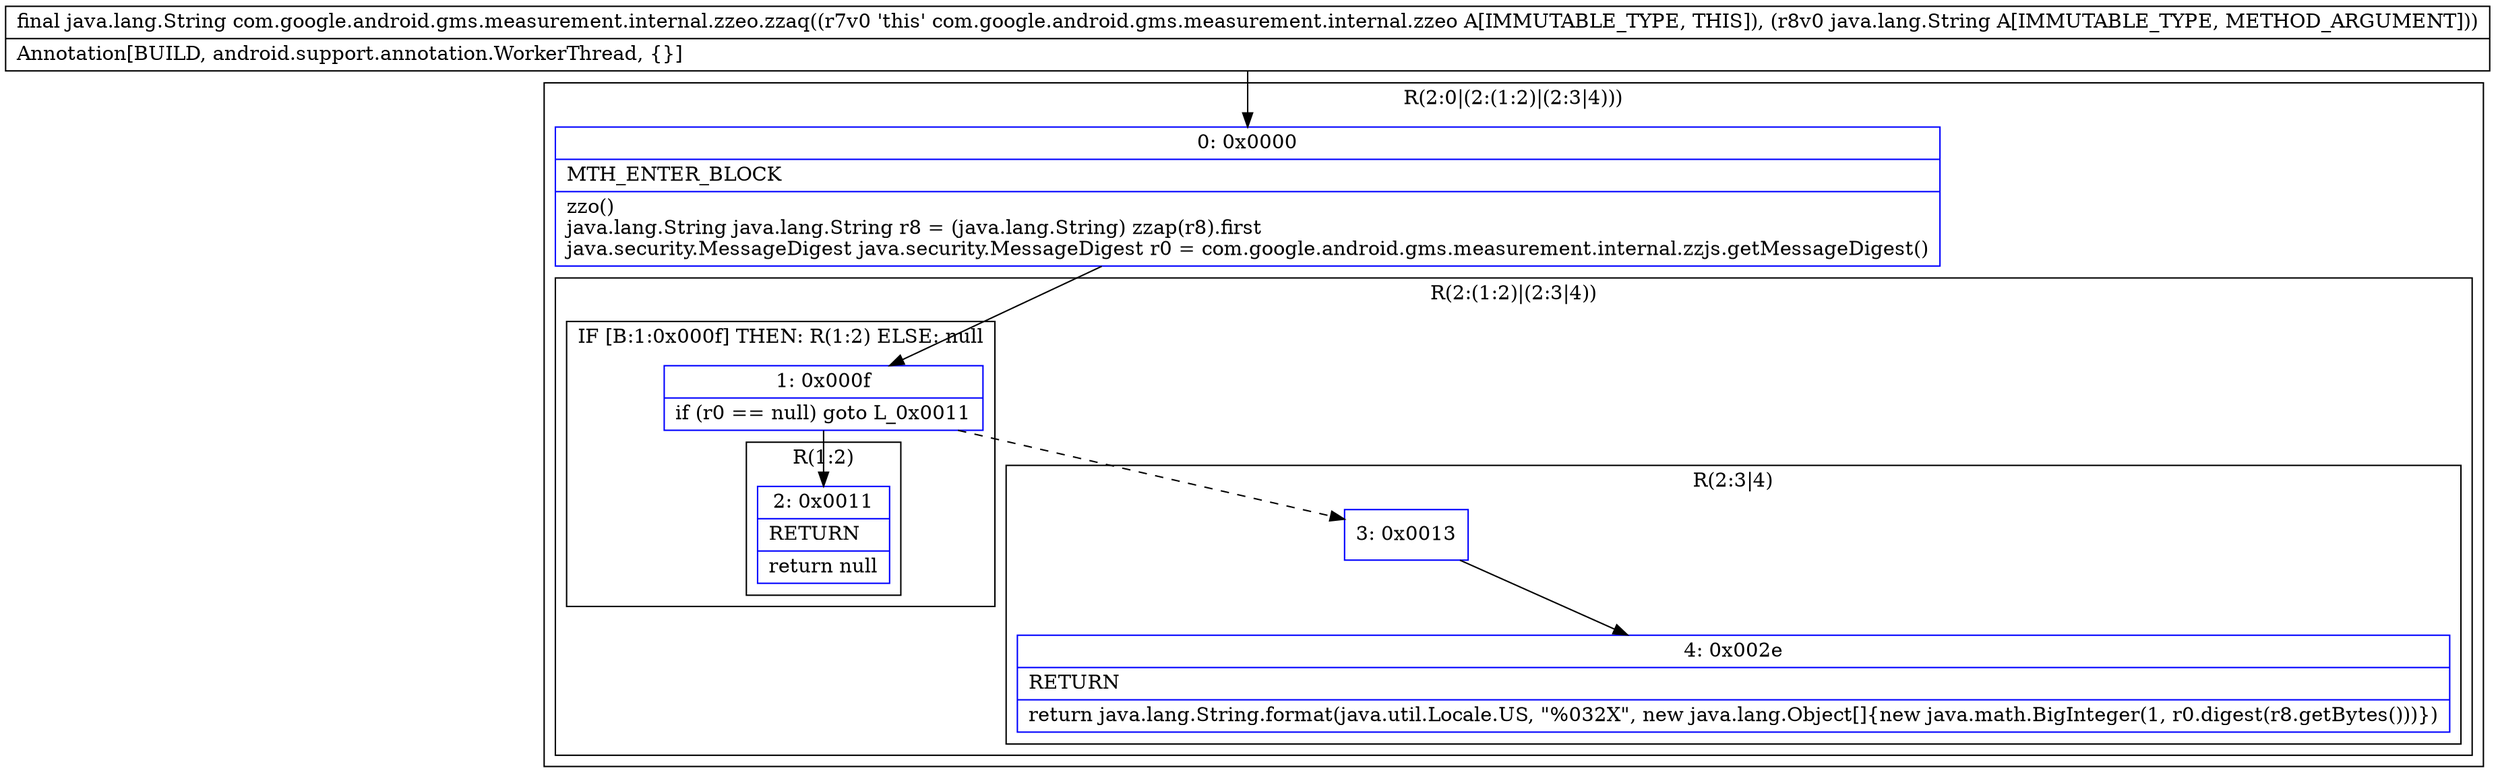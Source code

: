 digraph "CFG forcom.google.android.gms.measurement.internal.zzeo.zzaq(Ljava\/lang\/String;)Ljava\/lang\/String;" {
subgraph cluster_Region_123626221 {
label = "R(2:0|(2:(1:2)|(2:3|4)))";
node [shape=record,color=blue];
Node_0 [shape=record,label="{0\:\ 0x0000|MTH_ENTER_BLOCK\l|zzo()\ljava.lang.String java.lang.String r8 = (java.lang.String) zzap(r8).first\ljava.security.MessageDigest java.security.MessageDigest r0 = com.google.android.gms.measurement.internal.zzjs.getMessageDigest()\l}"];
subgraph cluster_Region_1129218369 {
label = "R(2:(1:2)|(2:3|4))";
node [shape=record,color=blue];
subgraph cluster_IfRegion_422131396 {
label = "IF [B:1:0x000f] THEN: R(1:2) ELSE: null";
node [shape=record,color=blue];
Node_1 [shape=record,label="{1\:\ 0x000f|if (r0 == null) goto L_0x0011\l}"];
subgraph cluster_Region_1853492873 {
label = "R(1:2)";
node [shape=record,color=blue];
Node_2 [shape=record,label="{2\:\ 0x0011|RETURN\l|return null\l}"];
}
}
subgraph cluster_Region_2140154385 {
label = "R(2:3|4)";
node [shape=record,color=blue];
Node_3 [shape=record,label="{3\:\ 0x0013}"];
Node_4 [shape=record,label="{4\:\ 0x002e|RETURN\l|return java.lang.String.format(java.util.Locale.US, \"%032X\", new java.lang.Object[]\{new java.math.BigInteger(1, r0.digest(r8.getBytes()))\})\l}"];
}
}
}
MethodNode[shape=record,label="{final java.lang.String com.google.android.gms.measurement.internal.zzeo.zzaq((r7v0 'this' com.google.android.gms.measurement.internal.zzeo A[IMMUTABLE_TYPE, THIS]), (r8v0 java.lang.String A[IMMUTABLE_TYPE, METHOD_ARGUMENT]))  | Annotation[BUILD, android.support.annotation.WorkerThread, \{\}]\l}"];
MethodNode -> Node_0;
Node_0 -> Node_1;
Node_1 -> Node_2;
Node_1 -> Node_3[style=dashed];
Node_3 -> Node_4;
}

